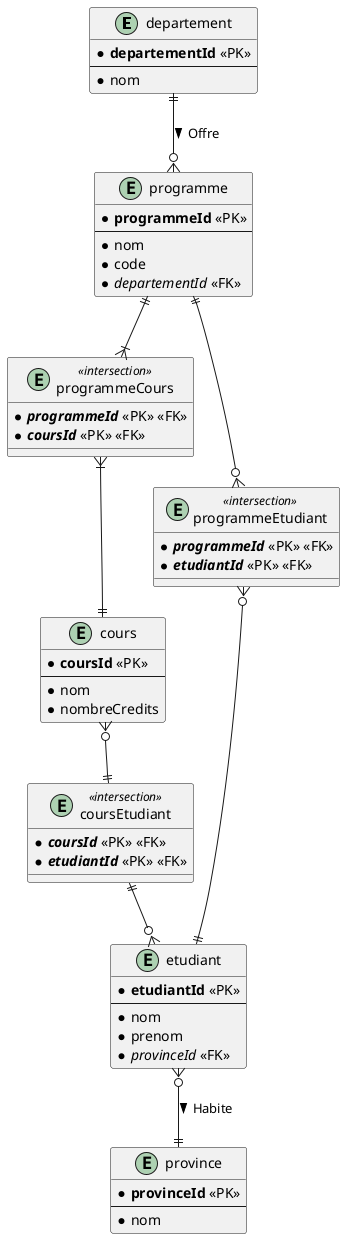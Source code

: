 @startuml exercice1_ERD_Logique

entity departement {
    * **departementId** << PK >>
    --
    * nom
}

entity programme {
    * **programmeId** << PK >>
    --
    * nom
    * code
    * //departementId// << FK >>
}

entity programmeCours << intersection >> {
    * //**programmeId**// << PK >> << FK >>
    * //**coursId**// << PK >> << FK >>
}

entity cours {
    * **coursId** << PK >>
    --
    * nom
    * nombreCredits
}

entity coursEtudiant << intersection >> {
    * //**coursId**// << PK >> << FK >>
    * //**etudiantId**// << PK >> << FK >>
}

entity programmeEtudiant << intersection >> {
    * //**programmeId**// << PK >> << FK >>
    * //**etudiantId**// << PK >> << FK >>
}

entity etudiant {
    * **etudiantId** << PK >>
    --
    * nom
    * prenom
    * //provinceId// << FK >>
}

entity province {
    * **provinceId** <<PK>>
    --
    * nom
}

departement ||--o{ programme : Offre >

' programme }|--|{ cours : Est composé >
programme ||--|{ programmeCours
programmeCours }|--|| cours
' programme }|--o{ etudiant : Est inscrit < 
programme ||--o{ programmeEtudiant
programmeEtudiant }o--|| etudiant
' cours }o--o{ etudiant : Est inscrit <
cours }o--|| coursEtudiant
coursEtudiant ||--o{ etudiant

etudiant }o--|| province : Habite >

@enduml